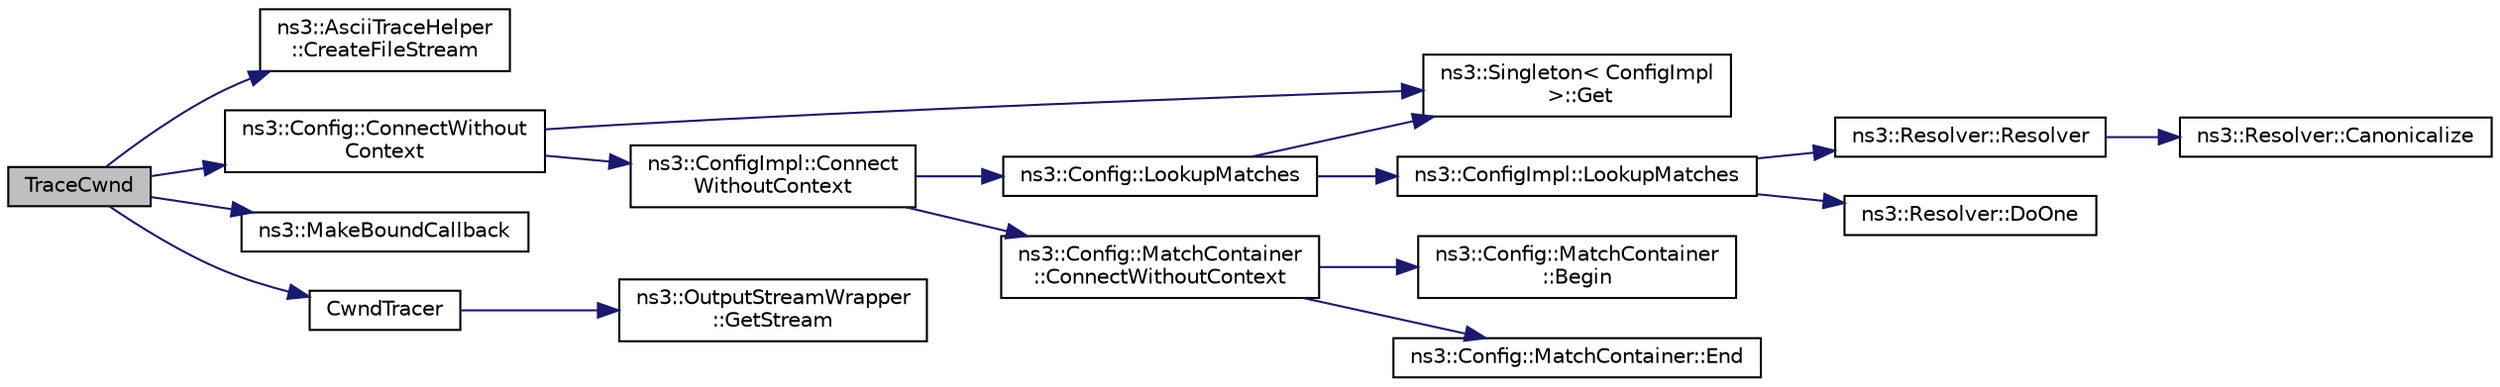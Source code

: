 digraph "TraceCwnd"
{
  edge [fontname="Helvetica",fontsize="10",labelfontname="Helvetica",labelfontsize="10"];
  node [fontname="Helvetica",fontsize="10",shape=record];
  rankdir="LR";
  Node1 [label="TraceCwnd",height=0.2,width=0.4,color="black", fillcolor="grey75", style="filled", fontcolor="black"];
  Node1 -> Node2 [color="midnightblue",fontsize="10",style="solid"];
  Node2 [label="ns3::AsciiTraceHelper\l::CreateFileStream",height=0.2,width=0.4,color="black", fillcolor="white", style="filled",URL="$dd/da2/classns3_1_1AsciiTraceHelper.html#a44960bf2ca32835024eaedd26d1c4f94",tooltip="Create and initialize an output stream object we&#39;ll use to write the traced bits. ..."];
  Node1 -> Node3 [color="midnightblue",fontsize="10",style="solid"];
  Node3 [label="ns3::Config::ConnectWithout\lContext",height=0.2,width=0.4,color="black", fillcolor="white", style="filled",URL="$d1/d44/group__config.html#gaa2f896aa7021f95fffabc80b2ec22e08"];
  Node3 -> Node4 [color="midnightblue",fontsize="10",style="solid"];
  Node4 [label="ns3::Singleton\< ConfigImpl\l \>::Get",height=0.2,width=0.4,color="black", fillcolor="white", style="filled",URL="$d8/d77/classns3_1_1Singleton.html#a80a2cd3c25a27ea72add7a9f7a141ffa"];
  Node3 -> Node5 [color="midnightblue",fontsize="10",style="solid"];
  Node5 [label="ns3::ConfigImpl::Connect\lWithoutContext",height=0.2,width=0.4,color="black", fillcolor="white", style="filled",URL="$d1/dbd/classns3_1_1ConfigImpl.html#aa0db4dcd16fd336f39054a21634f6989"];
  Node5 -> Node6 [color="midnightblue",fontsize="10",style="solid"];
  Node6 [label="ns3::Config::LookupMatches",height=0.2,width=0.4,color="black", fillcolor="white", style="filled",URL="$d1/d44/group__config.html#ga74aeb63f8f50b4a98043351552ef7db6"];
  Node6 -> Node4 [color="midnightblue",fontsize="10",style="solid"];
  Node6 -> Node7 [color="midnightblue",fontsize="10",style="solid"];
  Node7 [label="ns3::ConfigImpl::LookupMatches",height=0.2,width=0.4,color="black", fillcolor="white", style="filled",URL="$d1/dbd/classns3_1_1ConfigImpl.html#a15729299768695aa09a7ac0ba2c3b7e9"];
  Node7 -> Node8 [color="midnightblue",fontsize="10",style="solid"];
  Node8 [label="ns3::Resolver::Resolver",height=0.2,width=0.4,color="black", fillcolor="white", style="filled",URL="$d4/dc4/classns3_1_1Resolver.html#aacc39f1f92a6a127e71210936f7f7d35"];
  Node8 -> Node9 [color="midnightblue",fontsize="10",style="solid"];
  Node9 [label="ns3::Resolver::Canonicalize",height=0.2,width=0.4,color="black", fillcolor="white", style="filled",URL="$d4/dc4/classns3_1_1Resolver.html#a17e3b2dbd56da7d36782f3926713b48f"];
  Node7 -> Node10 [color="midnightblue",fontsize="10",style="solid"];
  Node10 [label="ns3::Resolver::DoOne",height=0.2,width=0.4,color="black", fillcolor="white", style="filled",URL="$d4/dc4/classns3_1_1Resolver.html#afba9f35df8976f26b6de7be7350a49d4"];
  Node5 -> Node11 [color="midnightblue",fontsize="10",style="solid"];
  Node11 [label="ns3::Config::MatchContainer\l::ConnectWithoutContext",height=0.2,width=0.4,color="black", fillcolor="white", style="filled",URL="$d5/d7e/classns3_1_1Config_1_1MatchContainer.html#abde4278558c2fca751704264381e75da"];
  Node11 -> Node12 [color="midnightblue",fontsize="10",style="solid"];
  Node12 [label="ns3::Config::MatchContainer\l::Begin",height=0.2,width=0.4,color="black", fillcolor="white", style="filled",URL="$d5/d7e/classns3_1_1Config_1_1MatchContainer.html#a2e43e17fd626a590ec5f53e6fea4fcbd"];
  Node11 -> Node13 [color="midnightblue",fontsize="10",style="solid"];
  Node13 [label="ns3::Config::MatchContainer::End",height=0.2,width=0.4,color="black", fillcolor="white", style="filled",URL="$d5/d7e/classns3_1_1Config_1_1MatchContainer.html#a2d1d324e932a984033ffdf1a61784d9c"];
  Node1 -> Node14 [color="midnightblue",fontsize="10",style="solid"];
  Node14 [label="ns3::MakeBoundCallback",height=0.2,width=0.4,color="black", fillcolor="white", style="filled",URL="$de/d40/group__makeboundcallback.html#ga1725d6362e6065faa0709f7c93f8d770"];
  Node1 -> Node15 [color="midnightblue",fontsize="10",style="solid"];
  Node15 [label="CwndTracer",height=0.2,width=0.4,color="black", fillcolor="white", style="filled",URL="$d1/daa/codel-vs-pfifo-basic-test_8cc.html#a00b0ede63dc5275483d7e3f7ab0ac706"];
  Node15 -> Node16 [color="midnightblue",fontsize="10",style="solid"];
  Node16 [label="ns3::OutputStreamWrapper\l::GetStream",height=0.2,width=0.4,color="black", fillcolor="white", style="filled",URL="$dc/d54/classns3_1_1OutputStreamWrapper.html#a0cf30a4188ab6fdae2b2ab74db11acc2"];
}
